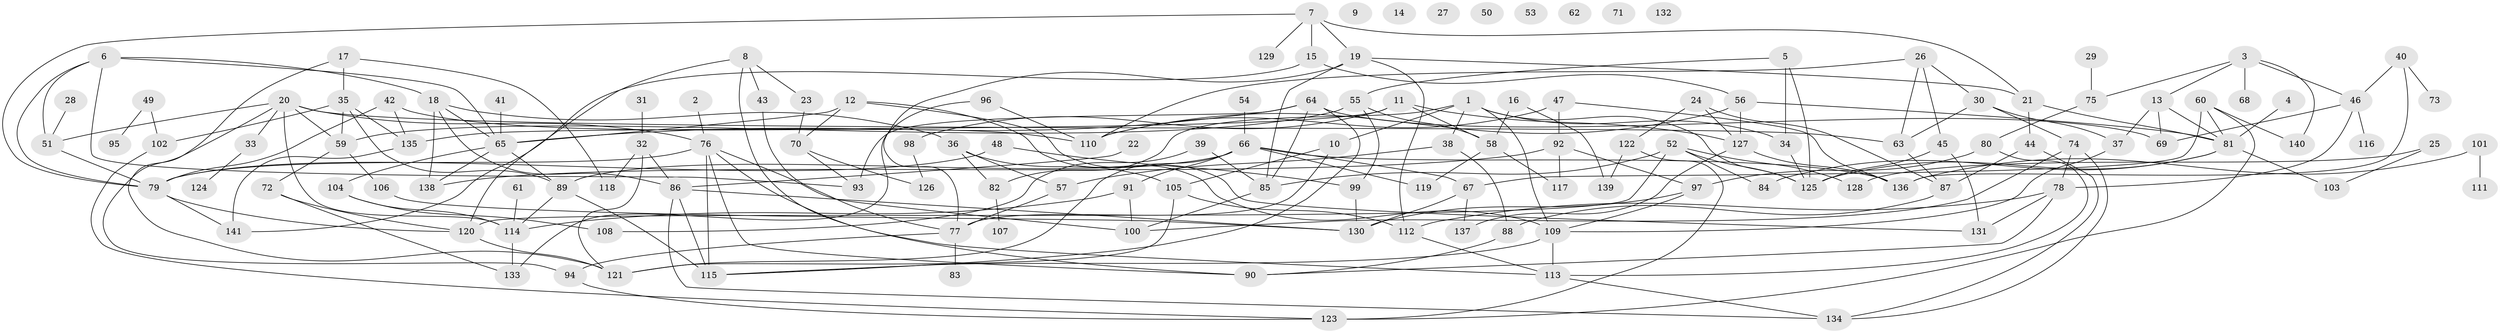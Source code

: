 // Generated by graph-tools (version 1.1) at 2025/00/03/09/25 03:00:48]
// undirected, 141 vertices, 228 edges
graph export_dot {
graph [start="1"]
  node [color=gray90,style=filled];
  1;
  2;
  3;
  4;
  5;
  6;
  7;
  8;
  9;
  10;
  11;
  12;
  13;
  14;
  15;
  16;
  17;
  18;
  19;
  20;
  21;
  22;
  23;
  24;
  25;
  26;
  27;
  28;
  29;
  30;
  31;
  32;
  33;
  34;
  35;
  36;
  37;
  38;
  39;
  40;
  41;
  42;
  43;
  44;
  45;
  46;
  47;
  48;
  49;
  50;
  51;
  52;
  53;
  54;
  55;
  56;
  57;
  58;
  59;
  60;
  61;
  62;
  63;
  64;
  65;
  66;
  67;
  68;
  69;
  70;
  71;
  72;
  73;
  74;
  75;
  76;
  77;
  78;
  79;
  80;
  81;
  82;
  83;
  84;
  85;
  86;
  87;
  88;
  89;
  90;
  91;
  92;
  93;
  94;
  95;
  96;
  97;
  98;
  99;
  100;
  101;
  102;
  103;
  104;
  105;
  106;
  107;
  108;
  109;
  110;
  111;
  112;
  113;
  114;
  115;
  116;
  117;
  118;
  119;
  120;
  121;
  122;
  123;
  124;
  125;
  126;
  127;
  128;
  129;
  130;
  131;
  132;
  133;
  134;
  135;
  136;
  137;
  138;
  139;
  140;
  141;
  1 -- 10;
  1 -- 34;
  1 -- 38;
  1 -- 82;
  1 -- 109;
  1 -- 125;
  2 -- 76;
  3 -- 13;
  3 -- 46;
  3 -- 68;
  3 -- 75;
  3 -- 140;
  4 -- 81;
  5 -- 34;
  5 -- 55;
  5 -- 125;
  6 -- 18;
  6 -- 51;
  6 -- 65;
  6 -- 79;
  6 -- 93;
  7 -- 15;
  7 -- 19;
  7 -- 21;
  7 -- 79;
  7 -- 129;
  8 -- 23;
  8 -- 43;
  8 -- 90;
  8 -- 120;
  10 -- 77;
  10 -- 105;
  11 -- 58;
  11 -- 98;
  11 -- 127;
  11 -- 135;
  12 -- 65;
  12 -- 70;
  12 -- 109;
  12 -- 131;
  13 -- 37;
  13 -- 69;
  13 -- 81;
  15 -- 56;
  15 -- 141;
  16 -- 58;
  16 -- 139;
  17 -- 35;
  17 -- 118;
  17 -- 121;
  18 -- 36;
  18 -- 65;
  18 -- 86;
  18 -- 138;
  19 -- 21;
  19 -- 77;
  19 -- 85;
  19 -- 112;
  20 -- 33;
  20 -- 51;
  20 -- 59;
  20 -- 63;
  20 -- 76;
  20 -- 94;
  20 -- 114;
  21 -- 44;
  21 -- 81;
  22 -- 86;
  23 -- 70;
  24 -- 87;
  24 -- 122;
  24 -- 127;
  25 -- 103;
  25 -- 128;
  26 -- 30;
  26 -- 45;
  26 -- 63;
  26 -- 110;
  28 -- 51;
  29 -- 75;
  30 -- 37;
  30 -- 63;
  30 -- 74;
  31 -- 32;
  32 -- 86;
  32 -- 118;
  32 -- 121;
  33 -- 124;
  34 -- 125;
  35 -- 59;
  35 -- 89;
  35 -- 102;
  35 -- 135;
  36 -- 57;
  36 -- 82;
  36 -- 105;
  37 -- 109;
  38 -- 57;
  38 -- 88;
  39 -- 85;
  39 -- 108;
  40 -- 46;
  40 -- 73;
  40 -- 136;
  41 -- 65;
  42 -- 79;
  42 -- 110;
  42 -- 135;
  43 -- 77;
  44 -- 87;
  44 -- 134;
  45 -- 125;
  45 -- 131;
  46 -- 69;
  46 -- 78;
  46 -- 116;
  47 -- 92;
  47 -- 110;
  47 -- 136;
  48 -- 79;
  48 -- 99;
  49 -- 95;
  49 -- 102;
  51 -- 79;
  52 -- 84;
  52 -- 85;
  52 -- 120;
  52 -- 125;
  52 -- 128;
  54 -- 66;
  55 -- 58;
  55 -- 59;
  55 -- 99;
  56 -- 81;
  56 -- 110;
  56 -- 127;
  57 -- 77;
  58 -- 117;
  58 -- 119;
  59 -- 72;
  59 -- 106;
  60 -- 67;
  60 -- 81;
  60 -- 123;
  60 -- 140;
  61 -- 114;
  63 -- 87;
  64 -- 65;
  64 -- 69;
  64 -- 85;
  64 -- 93;
  64 -- 115;
  65 -- 89;
  65 -- 104;
  65 -- 138;
  66 -- 67;
  66 -- 89;
  66 -- 91;
  66 -- 119;
  66 -- 121;
  66 -- 136;
  67 -- 130;
  67 -- 137;
  70 -- 93;
  70 -- 126;
  72 -- 120;
  72 -- 133;
  74 -- 78;
  74 -- 100;
  74 -- 134;
  75 -- 80;
  76 -- 79;
  76 -- 90;
  76 -- 100;
  76 -- 113;
  76 -- 115;
  77 -- 83;
  77 -- 94;
  78 -- 90;
  78 -- 112;
  78 -- 131;
  79 -- 120;
  79 -- 141;
  80 -- 97;
  80 -- 113;
  81 -- 84;
  81 -- 103;
  81 -- 125;
  82 -- 107;
  85 -- 100;
  86 -- 115;
  86 -- 130;
  86 -- 134;
  87 -- 88;
  88 -- 90;
  89 -- 114;
  89 -- 115;
  91 -- 100;
  91 -- 114;
  92 -- 97;
  92 -- 117;
  92 -- 138;
  94 -- 123;
  96 -- 110;
  96 -- 133;
  97 -- 109;
  97 -- 130;
  98 -- 126;
  99 -- 130;
  101 -- 111;
  101 -- 136;
  102 -- 123;
  104 -- 108;
  104 -- 114;
  105 -- 112;
  105 -- 121;
  106 -- 130;
  109 -- 113;
  109 -- 115;
  112 -- 113;
  113 -- 134;
  114 -- 133;
  120 -- 121;
  122 -- 123;
  122 -- 139;
  127 -- 136;
  127 -- 137;
  135 -- 141;
}
